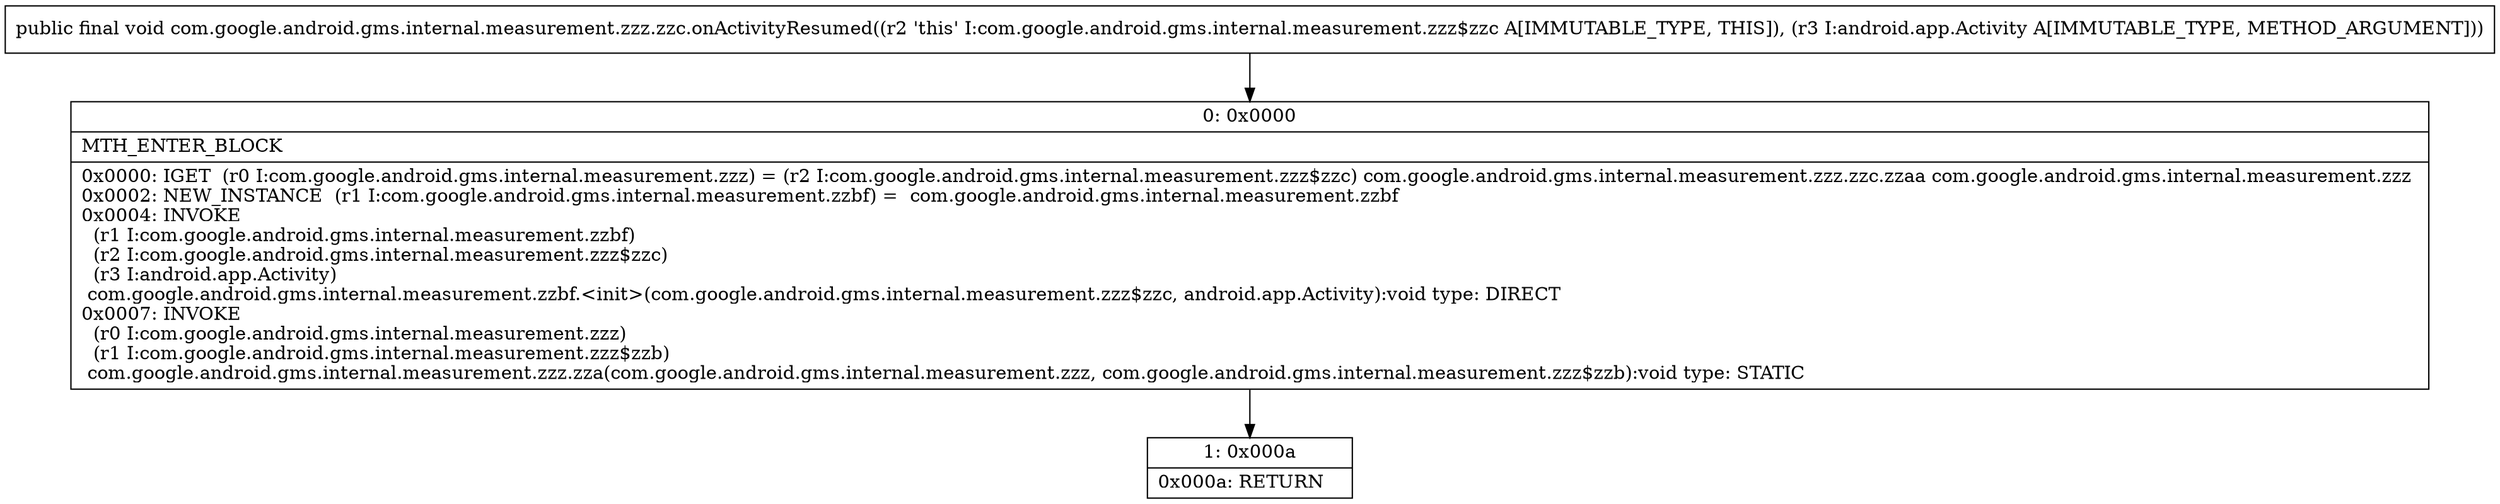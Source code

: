 digraph "CFG forcom.google.android.gms.internal.measurement.zzz.zzc.onActivityResumed(Landroid\/app\/Activity;)V" {
Node_0 [shape=record,label="{0\:\ 0x0000|MTH_ENTER_BLOCK\l|0x0000: IGET  (r0 I:com.google.android.gms.internal.measurement.zzz) = (r2 I:com.google.android.gms.internal.measurement.zzz$zzc) com.google.android.gms.internal.measurement.zzz.zzc.zzaa com.google.android.gms.internal.measurement.zzz \l0x0002: NEW_INSTANCE  (r1 I:com.google.android.gms.internal.measurement.zzbf) =  com.google.android.gms.internal.measurement.zzbf \l0x0004: INVOKE  \l  (r1 I:com.google.android.gms.internal.measurement.zzbf)\l  (r2 I:com.google.android.gms.internal.measurement.zzz$zzc)\l  (r3 I:android.app.Activity)\l com.google.android.gms.internal.measurement.zzbf.\<init\>(com.google.android.gms.internal.measurement.zzz$zzc, android.app.Activity):void type: DIRECT \l0x0007: INVOKE  \l  (r0 I:com.google.android.gms.internal.measurement.zzz)\l  (r1 I:com.google.android.gms.internal.measurement.zzz$zzb)\l com.google.android.gms.internal.measurement.zzz.zza(com.google.android.gms.internal.measurement.zzz, com.google.android.gms.internal.measurement.zzz$zzb):void type: STATIC \l}"];
Node_1 [shape=record,label="{1\:\ 0x000a|0x000a: RETURN   \l}"];
MethodNode[shape=record,label="{public final void com.google.android.gms.internal.measurement.zzz.zzc.onActivityResumed((r2 'this' I:com.google.android.gms.internal.measurement.zzz$zzc A[IMMUTABLE_TYPE, THIS]), (r3 I:android.app.Activity A[IMMUTABLE_TYPE, METHOD_ARGUMENT])) }"];
MethodNode -> Node_0;
Node_0 -> Node_1;
}

